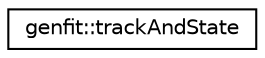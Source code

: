 digraph "Graphical Class Hierarchy"
{
 // LATEX_PDF_SIZE
  edge [fontname="Helvetica",fontsize="10",labelfontname="Helvetica",labelfontsize="10"];
  node [fontname="Helvetica",fontsize="10",shape=record];
  rankdir="LR";
  Node0 [label="genfit::trackAndState",height=0.2,width=0.4,color="black", fillcolor="white", style="filled",URL="$structgenfit_1_1trackAndState.html",tooltip="Simple struct containing a Track pointer and a MeasuredStateOnPlane. Used in GFRave."];
}
